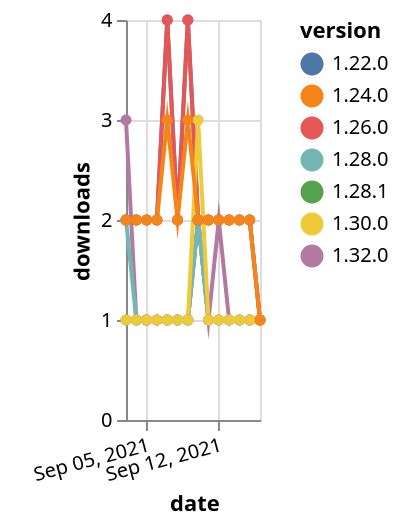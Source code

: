 {"$schema": "https://vega.github.io/schema/vega-lite/v5.json", "description": "A simple bar chart with embedded data.", "data": {"values": [{"date": "2021-09-03", "total": 232, "delta": 1, "version": "1.28.1"}, {"date": "2021-09-04", "total": 233, "delta": 1, "version": "1.28.1"}, {"date": "2021-09-05", "total": 234, "delta": 1, "version": "1.28.1"}, {"date": "2021-09-06", "total": 235, "delta": 1, "version": "1.28.1"}, {"date": "2021-09-07", "total": 236, "delta": 1, "version": "1.28.1"}, {"date": "2021-09-08", "total": 237, "delta": 1, "version": "1.28.1"}, {"date": "2021-09-09", "total": 238, "delta": 1, "version": "1.28.1"}, {"date": "2021-09-10", "total": 240, "delta": 2, "version": "1.28.1"}, {"date": "2021-09-11", "total": 241, "delta": 1, "version": "1.28.1"}, {"date": "2021-09-12", "total": 242, "delta": 1, "version": "1.28.1"}, {"date": "2021-09-13", "total": 243, "delta": 1, "version": "1.28.1"}, {"date": "2021-09-14", "total": 244, "delta": 1, "version": "1.28.1"}, {"date": "2021-09-15", "total": 245, "delta": 1, "version": "1.28.1"}, {"date": "2021-09-16", "total": 246, "delta": 1, "version": "1.28.1"}, {"date": "2021-09-03", "total": 191, "delta": 3, "version": "1.32.0"}, {"date": "2021-09-04", "total": 192, "delta": 1, "version": "1.32.0"}, {"date": "2021-09-05", "total": 193, "delta": 1, "version": "1.32.0"}, {"date": "2021-09-06", "total": 194, "delta": 1, "version": "1.32.0"}, {"date": "2021-09-07", "total": 195, "delta": 1, "version": "1.32.0"}, {"date": "2021-09-08", "total": 196, "delta": 1, "version": "1.32.0"}, {"date": "2021-09-09", "total": 197, "delta": 1, "version": "1.32.0"}, {"date": "2021-09-10", "total": 199, "delta": 2, "version": "1.32.0"}, {"date": "2021-09-11", "total": 200, "delta": 1, "version": "1.32.0"}, {"date": "2021-09-12", "total": 202, "delta": 2, "version": "1.32.0"}, {"date": "2021-09-13", "total": 203, "delta": 1, "version": "1.32.0"}, {"date": "2021-09-14", "total": 204, "delta": 1, "version": "1.32.0"}, {"date": "2021-09-15", "total": 205, "delta": 1, "version": "1.32.0"}, {"date": "2021-09-16", "total": 206, "delta": 1, "version": "1.32.0"}, {"date": "2021-09-03", "total": 3112, "delta": 2, "version": "1.22.0"}, {"date": "2021-09-04", "total": 3114, "delta": 2, "version": "1.22.0"}, {"date": "2021-09-05", "total": 3116, "delta": 2, "version": "1.22.0"}, {"date": "2021-09-06", "total": 3118, "delta": 2, "version": "1.22.0"}, {"date": "2021-09-07", "total": 3122, "delta": 4, "version": "1.22.0"}, {"date": "2021-09-08", "total": 3124, "delta": 2, "version": "1.22.0"}, {"date": "2021-09-09", "total": 3128, "delta": 4, "version": "1.22.0"}, {"date": "2021-09-10", "total": 3130, "delta": 2, "version": "1.22.0"}, {"date": "2021-09-11", "total": 3132, "delta": 2, "version": "1.22.0"}, {"date": "2021-09-12", "total": 3134, "delta": 2, "version": "1.22.0"}, {"date": "2021-09-13", "total": 3136, "delta": 2, "version": "1.22.0"}, {"date": "2021-09-14", "total": 3138, "delta": 2, "version": "1.22.0"}, {"date": "2021-09-15", "total": 3140, "delta": 2, "version": "1.22.0"}, {"date": "2021-09-16", "total": 3141, "delta": 1, "version": "1.22.0"}, {"date": "2021-09-03", "total": 248, "delta": 2, "version": "1.28.0"}, {"date": "2021-09-04", "total": 249, "delta": 1, "version": "1.28.0"}, {"date": "2021-09-05", "total": 250, "delta": 1, "version": "1.28.0"}, {"date": "2021-09-06", "total": 251, "delta": 1, "version": "1.28.0"}, {"date": "2021-09-07", "total": 252, "delta": 1, "version": "1.28.0"}, {"date": "2021-09-08", "total": 253, "delta": 1, "version": "1.28.0"}, {"date": "2021-09-09", "total": 254, "delta": 1, "version": "1.28.0"}, {"date": "2021-09-10", "total": 256, "delta": 2, "version": "1.28.0"}, {"date": "2021-09-11", "total": 257, "delta": 1, "version": "1.28.0"}, {"date": "2021-09-12", "total": 258, "delta": 1, "version": "1.28.0"}, {"date": "2021-09-13", "total": 259, "delta": 1, "version": "1.28.0"}, {"date": "2021-09-14", "total": 260, "delta": 1, "version": "1.28.0"}, {"date": "2021-09-15", "total": 261, "delta": 1, "version": "1.28.0"}, {"date": "2021-09-16", "total": 262, "delta": 1, "version": "1.28.0"}, {"date": "2021-09-03", "total": 2515, "delta": 2, "version": "1.26.0"}, {"date": "2021-09-04", "total": 2517, "delta": 2, "version": "1.26.0"}, {"date": "2021-09-05", "total": 2519, "delta": 2, "version": "1.26.0"}, {"date": "2021-09-06", "total": 2521, "delta": 2, "version": "1.26.0"}, {"date": "2021-09-07", "total": 2525, "delta": 4, "version": "1.26.0"}, {"date": "2021-09-08", "total": 2527, "delta": 2, "version": "1.26.0"}, {"date": "2021-09-09", "total": 2531, "delta": 4, "version": "1.26.0"}, {"date": "2021-09-10", "total": 2533, "delta": 2, "version": "1.26.0"}, {"date": "2021-09-11", "total": 2535, "delta": 2, "version": "1.26.0"}, {"date": "2021-09-12", "total": 2537, "delta": 2, "version": "1.26.0"}, {"date": "2021-09-13", "total": 2539, "delta": 2, "version": "1.26.0"}, {"date": "2021-09-14", "total": 2541, "delta": 2, "version": "1.26.0"}, {"date": "2021-09-15", "total": 2543, "delta": 2, "version": "1.26.0"}, {"date": "2021-09-16", "total": 2544, "delta": 1, "version": "1.26.0"}, {"date": "2021-09-03", "total": 343, "delta": 1, "version": "1.30.0"}, {"date": "2021-09-04", "total": 344, "delta": 1, "version": "1.30.0"}, {"date": "2021-09-05", "total": 345, "delta": 1, "version": "1.30.0"}, {"date": "2021-09-06", "total": 346, "delta": 1, "version": "1.30.0"}, {"date": "2021-09-07", "total": 347, "delta": 1, "version": "1.30.0"}, {"date": "2021-09-08", "total": 348, "delta": 1, "version": "1.30.0"}, {"date": "2021-09-09", "total": 349, "delta": 1, "version": "1.30.0"}, {"date": "2021-09-10", "total": 352, "delta": 3, "version": "1.30.0"}, {"date": "2021-09-11", "total": 353, "delta": 1, "version": "1.30.0"}, {"date": "2021-09-12", "total": 354, "delta": 1, "version": "1.30.0"}, {"date": "2021-09-13", "total": 355, "delta": 1, "version": "1.30.0"}, {"date": "2021-09-14", "total": 356, "delta": 1, "version": "1.30.0"}, {"date": "2021-09-15", "total": 357, "delta": 1, "version": "1.30.0"}, {"date": "2021-09-16", "total": 358, "delta": 1, "version": "1.30.0"}, {"date": "2021-09-03", "total": 2642, "delta": 2, "version": "1.24.0"}, {"date": "2021-09-04", "total": 2644, "delta": 2, "version": "1.24.0"}, {"date": "2021-09-05", "total": 2646, "delta": 2, "version": "1.24.0"}, {"date": "2021-09-06", "total": 2648, "delta": 2, "version": "1.24.0"}, {"date": "2021-09-07", "total": 2651, "delta": 3, "version": "1.24.0"}, {"date": "2021-09-08", "total": 2653, "delta": 2, "version": "1.24.0"}, {"date": "2021-09-09", "total": 2656, "delta": 3, "version": "1.24.0"}, {"date": "2021-09-10", "total": 2658, "delta": 2, "version": "1.24.0"}, {"date": "2021-09-11", "total": 2660, "delta": 2, "version": "1.24.0"}, {"date": "2021-09-12", "total": 2662, "delta": 2, "version": "1.24.0"}, {"date": "2021-09-13", "total": 2664, "delta": 2, "version": "1.24.0"}, {"date": "2021-09-14", "total": 2666, "delta": 2, "version": "1.24.0"}, {"date": "2021-09-15", "total": 2668, "delta": 2, "version": "1.24.0"}, {"date": "2021-09-16", "total": 2669, "delta": 1, "version": "1.24.0"}]}, "width": "container", "mark": {"type": "line", "point": {"filled": true}}, "encoding": {"x": {"field": "date", "type": "temporal", "timeUnit": "yearmonthdate", "title": "date", "axis": {"labelAngle": -15}}, "y": {"field": "delta", "type": "quantitative", "title": "downloads"}, "color": {"field": "version", "type": "nominal"}, "tooltip": {"field": "delta"}}}